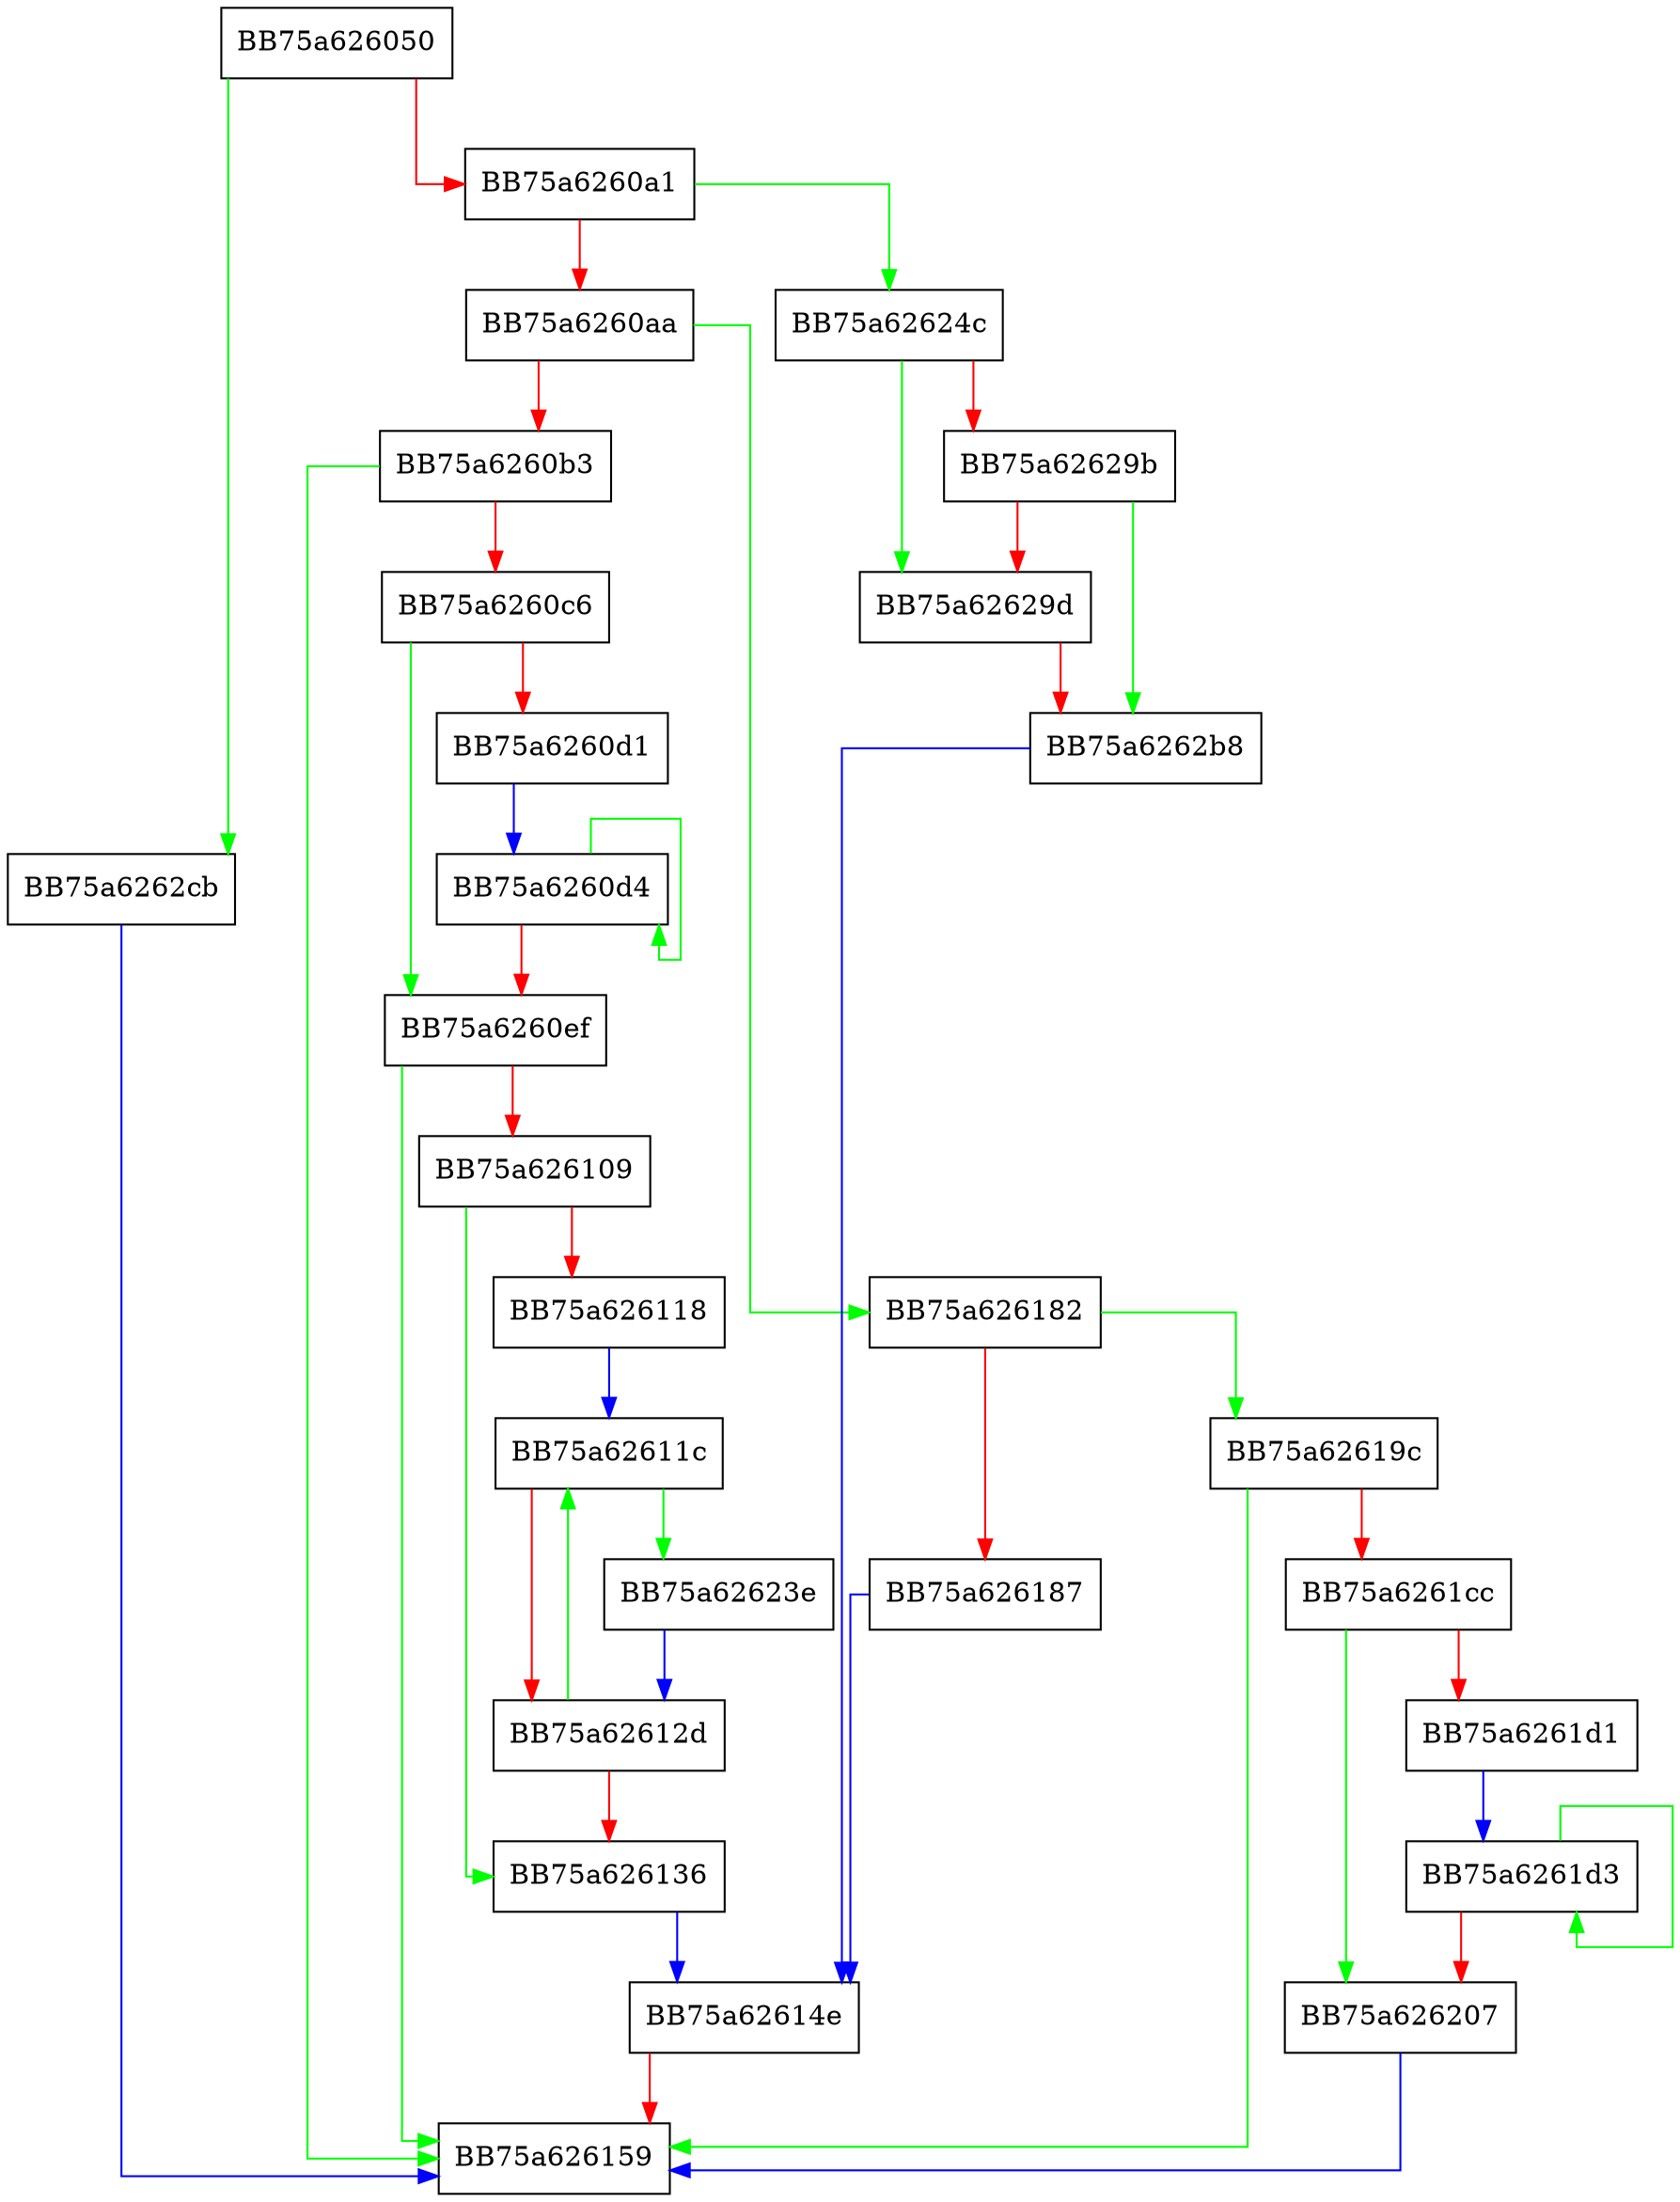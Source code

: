 digraph quoteFunc {
  node [shape="box"];
  graph [splines=ortho];
  BB75a626050 -> BB75a6262cb [color="green"];
  BB75a626050 -> BB75a6260a1 [color="red"];
  BB75a6260a1 -> BB75a62624c [color="green"];
  BB75a6260a1 -> BB75a6260aa [color="red"];
  BB75a6260aa -> BB75a626182 [color="green"];
  BB75a6260aa -> BB75a6260b3 [color="red"];
  BB75a6260b3 -> BB75a626159 [color="green"];
  BB75a6260b3 -> BB75a6260c6 [color="red"];
  BB75a6260c6 -> BB75a6260ef [color="green"];
  BB75a6260c6 -> BB75a6260d1 [color="red"];
  BB75a6260d1 -> BB75a6260d4 [color="blue"];
  BB75a6260d4 -> BB75a6260d4 [color="green"];
  BB75a6260d4 -> BB75a6260ef [color="red"];
  BB75a6260ef -> BB75a626159 [color="green"];
  BB75a6260ef -> BB75a626109 [color="red"];
  BB75a626109 -> BB75a626136 [color="green"];
  BB75a626109 -> BB75a626118 [color="red"];
  BB75a626118 -> BB75a62611c [color="blue"];
  BB75a62611c -> BB75a62623e [color="green"];
  BB75a62611c -> BB75a62612d [color="red"];
  BB75a62612d -> BB75a62611c [color="green"];
  BB75a62612d -> BB75a626136 [color="red"];
  BB75a626136 -> BB75a62614e [color="blue"];
  BB75a62614e -> BB75a626159 [color="red"];
  BB75a626182 -> BB75a62619c [color="green"];
  BB75a626182 -> BB75a626187 [color="red"];
  BB75a626187 -> BB75a62614e [color="blue"];
  BB75a62619c -> BB75a626159 [color="green"];
  BB75a62619c -> BB75a6261cc [color="red"];
  BB75a6261cc -> BB75a626207 [color="green"];
  BB75a6261cc -> BB75a6261d1 [color="red"];
  BB75a6261d1 -> BB75a6261d3 [color="blue"];
  BB75a6261d3 -> BB75a6261d3 [color="green"];
  BB75a6261d3 -> BB75a626207 [color="red"];
  BB75a626207 -> BB75a626159 [color="blue"];
  BB75a62623e -> BB75a62612d [color="blue"];
  BB75a62624c -> BB75a62629d [color="green"];
  BB75a62624c -> BB75a62629b [color="red"];
  BB75a62629b -> BB75a6262b8 [color="green"];
  BB75a62629b -> BB75a62629d [color="red"];
  BB75a62629d -> BB75a6262b8 [color="red"];
  BB75a6262b8 -> BB75a62614e [color="blue"];
  BB75a6262cb -> BB75a626159 [color="blue"];
}